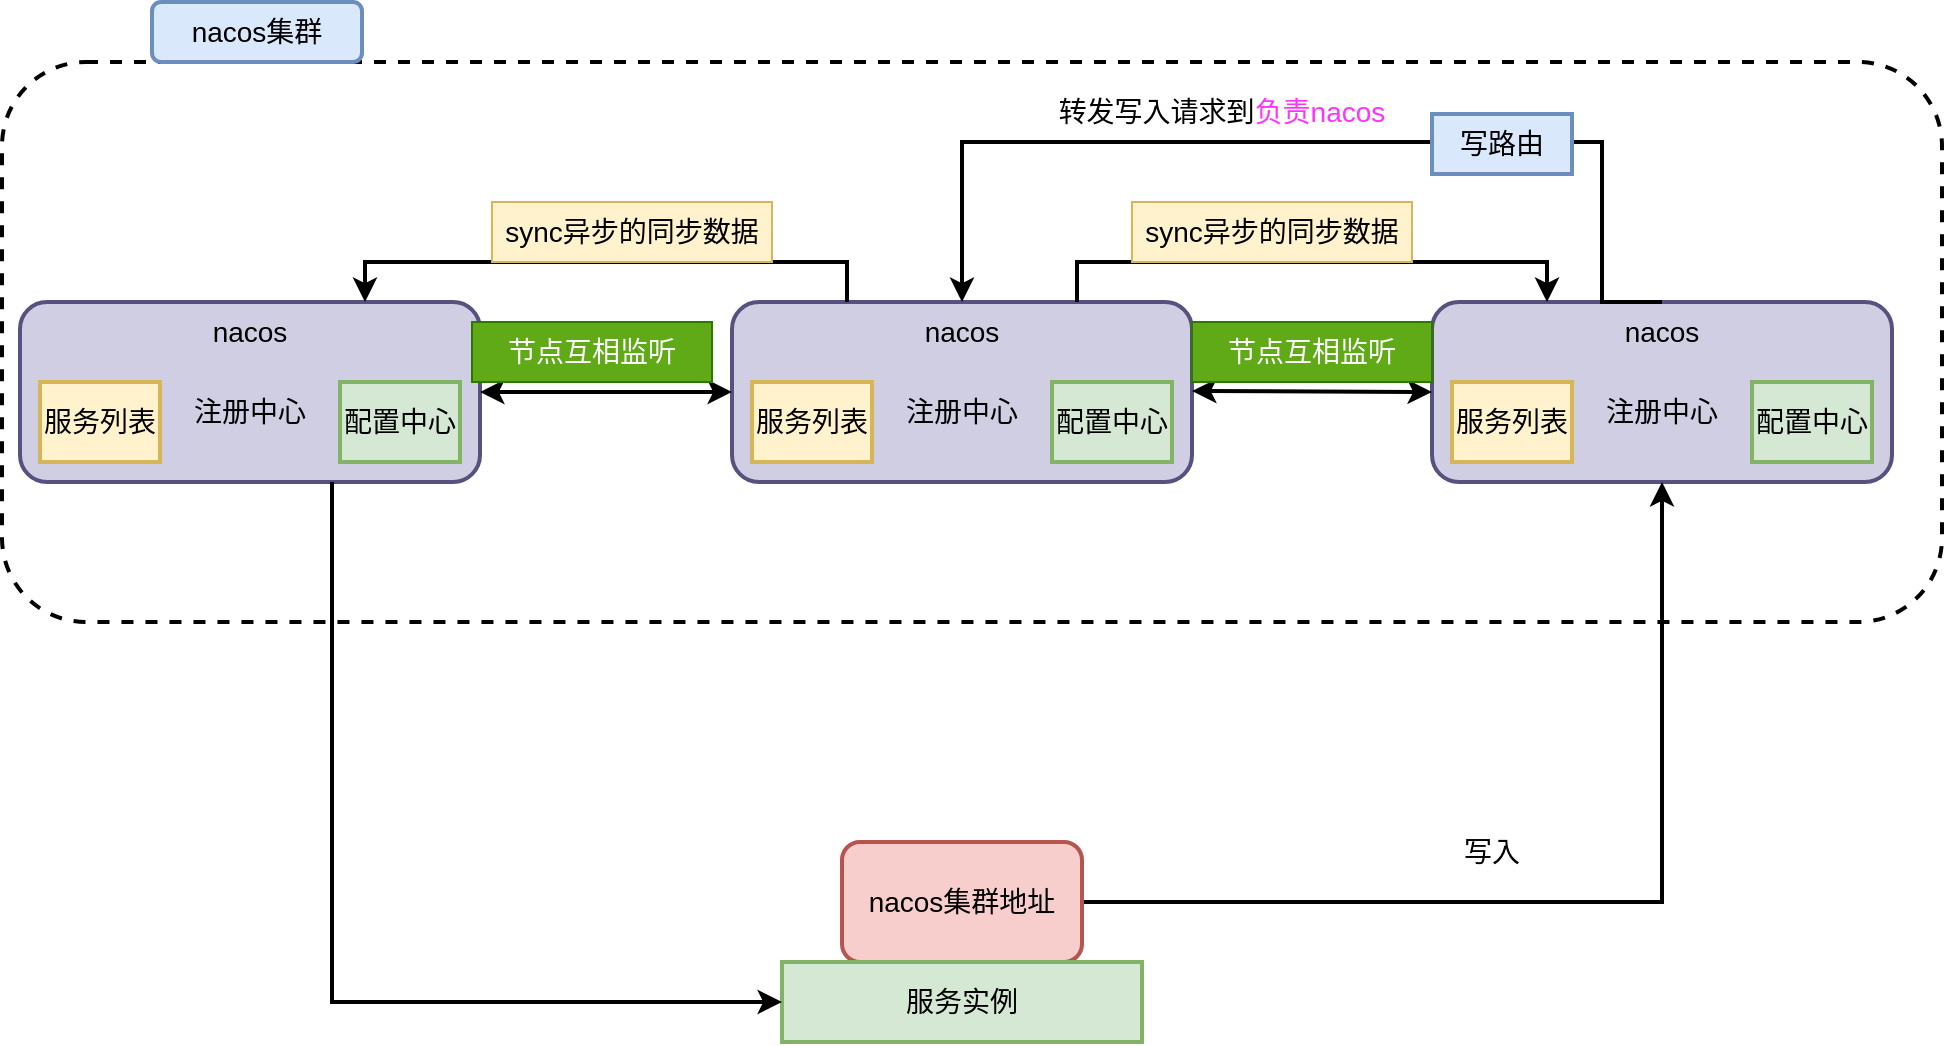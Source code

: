 <mxfile version="19.0.3" type="github">
  <diagram id="akNWM1-sZwb2ff9sQKtP" name="第 1 页">
    <mxGraphModel dx="1865" dy="615" grid="1" gridSize="10" guides="1" tooltips="1" connect="1" arrows="1" fold="1" page="1" pageScale="1" pageWidth="827" pageHeight="1169" math="0" shadow="0">
      <root>
        <mxCell id="0" />
        <mxCell id="1" parent="0" />
        <mxCell id="qgI4qq1ga3xOChdKSsFd-38" value="" style="rounded=1;whiteSpace=wrap;html=1;fontSize=14;strokeWidth=2;fillColor=none;dashed=1;fontColor=#000000;" vertex="1" parent="1">
          <mxGeometry x="-45" y="40" width="970" height="280" as="geometry" />
        </mxCell>
        <mxCell id="qgI4qq1ga3xOChdKSsFd-1" value="" style="group" vertex="1" connectable="0" parent="1">
          <mxGeometry x="320" y="160" width="230" height="90" as="geometry" />
        </mxCell>
        <mxCell id="qgI4qq1ga3xOChdKSsFd-2" value="nacos" style="rounded=1;whiteSpace=wrap;html=1;verticalAlign=top;fontSize=14;strokeWidth=2;fillColor=#d0cee2;strokeColor=#56517e;" vertex="1" parent="qgI4qq1ga3xOChdKSsFd-1">
          <mxGeometry width="230" height="90" as="geometry" />
        </mxCell>
        <mxCell id="qgI4qq1ga3xOChdKSsFd-3" value="服务列表" style="rounded=0;whiteSpace=wrap;html=1;fontSize=14;strokeWidth=2;fillColor=#fff2cc;strokeColor=#d6b656;" vertex="1" parent="qgI4qq1ga3xOChdKSsFd-1">
          <mxGeometry x="10" y="40" width="60" height="40" as="geometry" />
        </mxCell>
        <mxCell id="qgI4qq1ga3xOChdKSsFd-4" value="配置中心" style="rounded=0;whiteSpace=wrap;html=1;fontSize=14;strokeWidth=2;fillColor=#d5e8d4;strokeColor=#82b366;" vertex="1" parent="qgI4qq1ga3xOChdKSsFd-1">
          <mxGeometry x="160" y="40" width="60" height="40" as="geometry" />
        </mxCell>
        <mxCell id="qgI4qq1ga3xOChdKSsFd-5" value="注册中心" style="text;html=1;strokeColor=none;fillColor=none;align=center;verticalAlign=middle;whiteSpace=wrap;rounded=0;fontSize=14;" vertex="1" parent="qgI4qq1ga3xOChdKSsFd-1">
          <mxGeometry x="85" y="40" width="60" height="30" as="geometry" />
        </mxCell>
        <mxCell id="qgI4qq1ga3xOChdKSsFd-6" value="" style="group" vertex="1" connectable="0" parent="1">
          <mxGeometry x="-36" y="160" width="230" height="90" as="geometry" />
        </mxCell>
        <mxCell id="qgI4qq1ga3xOChdKSsFd-7" value="nacos" style="rounded=1;whiteSpace=wrap;html=1;verticalAlign=top;fontSize=14;strokeWidth=2;fillColor=#d0cee2;strokeColor=#56517e;" vertex="1" parent="qgI4qq1ga3xOChdKSsFd-6">
          <mxGeometry width="230" height="90" as="geometry" />
        </mxCell>
        <mxCell id="qgI4qq1ga3xOChdKSsFd-8" value="服务列表" style="rounded=0;whiteSpace=wrap;html=1;fontSize=14;strokeWidth=2;fillColor=#fff2cc;strokeColor=#d6b656;" vertex="1" parent="qgI4qq1ga3xOChdKSsFd-6">
          <mxGeometry x="10" y="40" width="60" height="40" as="geometry" />
        </mxCell>
        <mxCell id="qgI4qq1ga3xOChdKSsFd-9" value="配置中心" style="rounded=0;whiteSpace=wrap;html=1;fontSize=14;strokeWidth=2;fillColor=#d5e8d4;strokeColor=#82b366;" vertex="1" parent="qgI4qq1ga3xOChdKSsFd-6">
          <mxGeometry x="160" y="40" width="60" height="40" as="geometry" />
        </mxCell>
        <mxCell id="qgI4qq1ga3xOChdKSsFd-10" value="注册中心" style="text;html=1;strokeColor=none;fillColor=none;align=center;verticalAlign=middle;whiteSpace=wrap;rounded=0;fontSize=14;" vertex="1" parent="qgI4qq1ga3xOChdKSsFd-6">
          <mxGeometry x="85" y="40" width="60" height="30" as="geometry" />
        </mxCell>
        <mxCell id="qgI4qq1ga3xOChdKSsFd-12" value="" style="group" vertex="1" connectable="0" parent="1">
          <mxGeometry x="670" y="160" width="230" height="90" as="geometry" />
        </mxCell>
        <mxCell id="qgI4qq1ga3xOChdKSsFd-13" value="nacos" style="rounded=1;whiteSpace=wrap;html=1;verticalAlign=top;fontSize=14;strokeWidth=2;fillColor=#d0cee2;strokeColor=#56517e;" vertex="1" parent="qgI4qq1ga3xOChdKSsFd-12">
          <mxGeometry width="230" height="90" as="geometry" />
        </mxCell>
        <mxCell id="qgI4qq1ga3xOChdKSsFd-14" value="服务列表" style="rounded=0;whiteSpace=wrap;html=1;fontSize=14;strokeWidth=2;fillColor=#fff2cc;strokeColor=#d6b656;" vertex="1" parent="qgI4qq1ga3xOChdKSsFd-12">
          <mxGeometry x="10" y="40" width="60" height="40" as="geometry" />
        </mxCell>
        <mxCell id="qgI4qq1ga3xOChdKSsFd-15" value="配置中心" style="rounded=0;whiteSpace=wrap;html=1;fontSize=14;strokeWidth=2;fillColor=#d5e8d4;strokeColor=#82b366;" vertex="1" parent="qgI4qq1ga3xOChdKSsFd-12">
          <mxGeometry x="160" y="40" width="60" height="40" as="geometry" />
        </mxCell>
        <mxCell id="qgI4qq1ga3xOChdKSsFd-16" value="注册中心" style="text;html=1;strokeColor=none;fillColor=none;align=center;verticalAlign=middle;whiteSpace=wrap;rounded=0;fontSize=14;" vertex="1" parent="qgI4qq1ga3xOChdKSsFd-12">
          <mxGeometry x="85" y="40" width="60" height="30" as="geometry" />
        </mxCell>
        <mxCell id="qgI4qq1ga3xOChdKSsFd-21" style="edgeStyle=orthogonalEdgeStyle;rounded=0;orthogonalLoop=1;jettySize=auto;html=1;entryX=0.5;entryY=1;entryDx=0;entryDy=0;fontSize=14;strokeWidth=2;" edge="1" parent="1" source="qgI4qq1ga3xOChdKSsFd-17" target="qgI4qq1ga3xOChdKSsFd-13">
          <mxGeometry relative="1" as="geometry" />
        </mxCell>
        <mxCell id="qgI4qq1ga3xOChdKSsFd-17" value="nacos集群地址" style="rounded=1;whiteSpace=wrap;html=1;strokeWidth=2;fontSize=14;fillColor=#f8cecc;strokeColor=#b85450;" vertex="1" parent="1">
          <mxGeometry x="375" y="430" width="120" height="60" as="geometry" />
        </mxCell>
        <mxCell id="qgI4qq1ga3xOChdKSsFd-20" value="服务实例" style="rounded=0;whiteSpace=wrap;html=1;fontSize=14;strokeWidth=2;fillColor=#d5e8d4;strokeColor=#82b366;" vertex="1" parent="1">
          <mxGeometry x="345" y="490" width="180" height="40" as="geometry" />
        </mxCell>
        <mxCell id="qgI4qq1ga3xOChdKSsFd-22" value="写入" style="text;html=1;strokeColor=none;fillColor=none;align=center;verticalAlign=middle;whiteSpace=wrap;rounded=0;fontSize=14;" vertex="1" parent="1">
          <mxGeometry x="670" y="420" width="60" height="30" as="geometry" />
        </mxCell>
        <mxCell id="qgI4qq1ga3xOChdKSsFd-23" style="edgeStyle=orthogonalEdgeStyle;rounded=0;orthogonalLoop=1;jettySize=auto;html=1;entryX=0.5;entryY=0;entryDx=0;entryDy=0;fontSize=14;exitX=0.5;exitY=0;exitDx=0;exitDy=0;strokeWidth=2;" edge="1" parent="1" source="qgI4qq1ga3xOChdKSsFd-13" target="qgI4qq1ga3xOChdKSsFd-2">
          <mxGeometry relative="1" as="geometry">
            <Array as="points">
              <mxPoint x="755" y="80" />
              <mxPoint x="435" y="80" />
            </Array>
          </mxGeometry>
        </mxCell>
        <mxCell id="qgI4qq1ga3xOChdKSsFd-26" value="转发写入请求到&lt;font color=&quot;#ff33ff&quot;&gt;负责nacos&lt;/font&gt;" style="text;html=1;strokeColor=none;fillColor=none;align=center;verticalAlign=middle;whiteSpace=wrap;rounded=0;fontSize=14;" vertex="1" parent="1">
          <mxGeometry x="480" y="50" width="170" height="30" as="geometry" />
        </mxCell>
        <mxCell id="qgI4qq1ga3xOChdKSsFd-27" value="写路由" style="rounded=0;whiteSpace=wrap;html=1;fontSize=14;strokeWidth=2;fillColor=#dae8fc;strokeColor=#6c8ebf;" vertex="1" parent="1">
          <mxGeometry x="670" y="66" width="70" height="30" as="geometry" />
        </mxCell>
        <mxCell id="qgI4qq1ga3xOChdKSsFd-28" style="edgeStyle=orthogonalEdgeStyle;rounded=0;orthogonalLoop=1;jettySize=auto;html=1;entryX=0;entryY=0.5;entryDx=0;entryDy=0;fontSize=14;fontColor=#000000;strokeWidth=2;" edge="1" parent="1" target="qgI4qq1ga3xOChdKSsFd-20">
          <mxGeometry relative="1" as="geometry">
            <mxPoint x="120" y="250" as="sourcePoint" />
            <Array as="points">
              <mxPoint x="120" y="510" />
            </Array>
          </mxGeometry>
        </mxCell>
        <mxCell id="qgI4qq1ga3xOChdKSsFd-29" style="edgeStyle=orthogonalEdgeStyle;rounded=0;orthogonalLoop=1;jettySize=auto;html=1;exitX=0.25;exitY=0;exitDx=0;exitDy=0;entryX=0.75;entryY=0;entryDx=0;entryDy=0;fontSize=14;fontColor=#000000;strokeWidth=2;" edge="1" parent="1" source="qgI4qq1ga3xOChdKSsFd-2" target="qgI4qq1ga3xOChdKSsFd-7">
          <mxGeometry relative="1" as="geometry" />
        </mxCell>
        <mxCell id="qgI4qq1ga3xOChdKSsFd-30" style="edgeStyle=orthogonalEdgeStyle;rounded=0;orthogonalLoop=1;jettySize=auto;html=1;exitX=0.75;exitY=0;exitDx=0;exitDy=0;entryX=0.25;entryY=0;entryDx=0;entryDy=0;fontSize=14;fontColor=#000000;strokeWidth=2;" edge="1" parent="1" source="qgI4qq1ga3xOChdKSsFd-2" target="qgI4qq1ga3xOChdKSsFd-13">
          <mxGeometry relative="1" as="geometry" />
        </mxCell>
        <mxCell id="qgI4qq1ga3xOChdKSsFd-32" value="sync异步的同步数据" style="text;html=1;strokeColor=#d6b656;fillColor=#fff2cc;align=center;verticalAlign=middle;whiteSpace=wrap;rounded=0;fontSize=14;" vertex="1" parent="1">
          <mxGeometry x="200" y="110" width="140" height="30" as="geometry" />
        </mxCell>
        <mxCell id="qgI4qq1ga3xOChdKSsFd-33" value="sync异步的同步数据" style="text;html=1;strokeColor=#d6b656;fillColor=#fff2cc;align=center;verticalAlign=middle;whiteSpace=wrap;rounded=0;fontSize=14;" vertex="1" parent="1">
          <mxGeometry x="520" y="110" width="140" height="30" as="geometry" />
        </mxCell>
        <mxCell id="qgI4qq1ga3xOChdKSsFd-34" value="" style="endArrow=classic;startArrow=classic;html=1;rounded=0;fontSize=14;fontColor=#000000;strokeWidth=2;exitX=1;exitY=0.5;exitDx=0;exitDy=0;entryX=0;entryY=0.5;entryDx=0;entryDy=0;" edge="1" parent="1" source="qgI4qq1ga3xOChdKSsFd-7" target="qgI4qq1ga3xOChdKSsFd-2">
          <mxGeometry width="50" height="50" relative="1" as="geometry">
            <mxPoint x="260" y="320" as="sourcePoint" />
            <mxPoint x="310" y="270" as="targetPoint" />
          </mxGeometry>
        </mxCell>
        <mxCell id="qgI4qq1ga3xOChdKSsFd-35" value="" style="endArrow=classic;startArrow=classic;html=1;rounded=0;fontSize=14;fontColor=#000000;strokeWidth=2;exitX=1;exitY=0.5;exitDx=0;exitDy=0;entryX=0;entryY=0.5;entryDx=0;entryDy=0;" edge="1" parent="1" target="qgI4qq1ga3xOChdKSsFd-13">
          <mxGeometry width="50" height="50" relative="1" as="geometry">
            <mxPoint x="550" y="204.5" as="sourcePoint" />
            <mxPoint x="630" y="204.5" as="targetPoint" />
          </mxGeometry>
        </mxCell>
        <mxCell id="qgI4qq1ga3xOChdKSsFd-36" value="节点互相监听" style="text;html=1;strokeColor=#2D7600;fillColor=#60a917;align=center;verticalAlign=middle;whiteSpace=wrap;rounded=0;fontSize=14;fontColor=#ffffff;" vertex="1" parent="1">
          <mxGeometry x="190" y="170" width="120" height="30" as="geometry" />
        </mxCell>
        <mxCell id="qgI4qq1ga3xOChdKSsFd-37" value="节点互相监听" style="text;html=1;strokeColor=#2D7600;fillColor=#60a917;align=center;verticalAlign=middle;whiteSpace=wrap;rounded=0;fontSize=14;fontColor=#ffffff;" vertex="1" parent="1">
          <mxGeometry x="550" y="170" width="120" height="30" as="geometry" />
        </mxCell>
        <mxCell id="qgI4qq1ga3xOChdKSsFd-39" value="nacos集群" style="rounded=1;whiteSpace=wrap;html=1;fontSize=14;strokeWidth=2;fillColor=#dae8fc;strokeColor=#6c8ebf;" vertex="1" parent="1">
          <mxGeometry x="30" y="10" width="105" height="30" as="geometry" />
        </mxCell>
      </root>
    </mxGraphModel>
  </diagram>
</mxfile>
